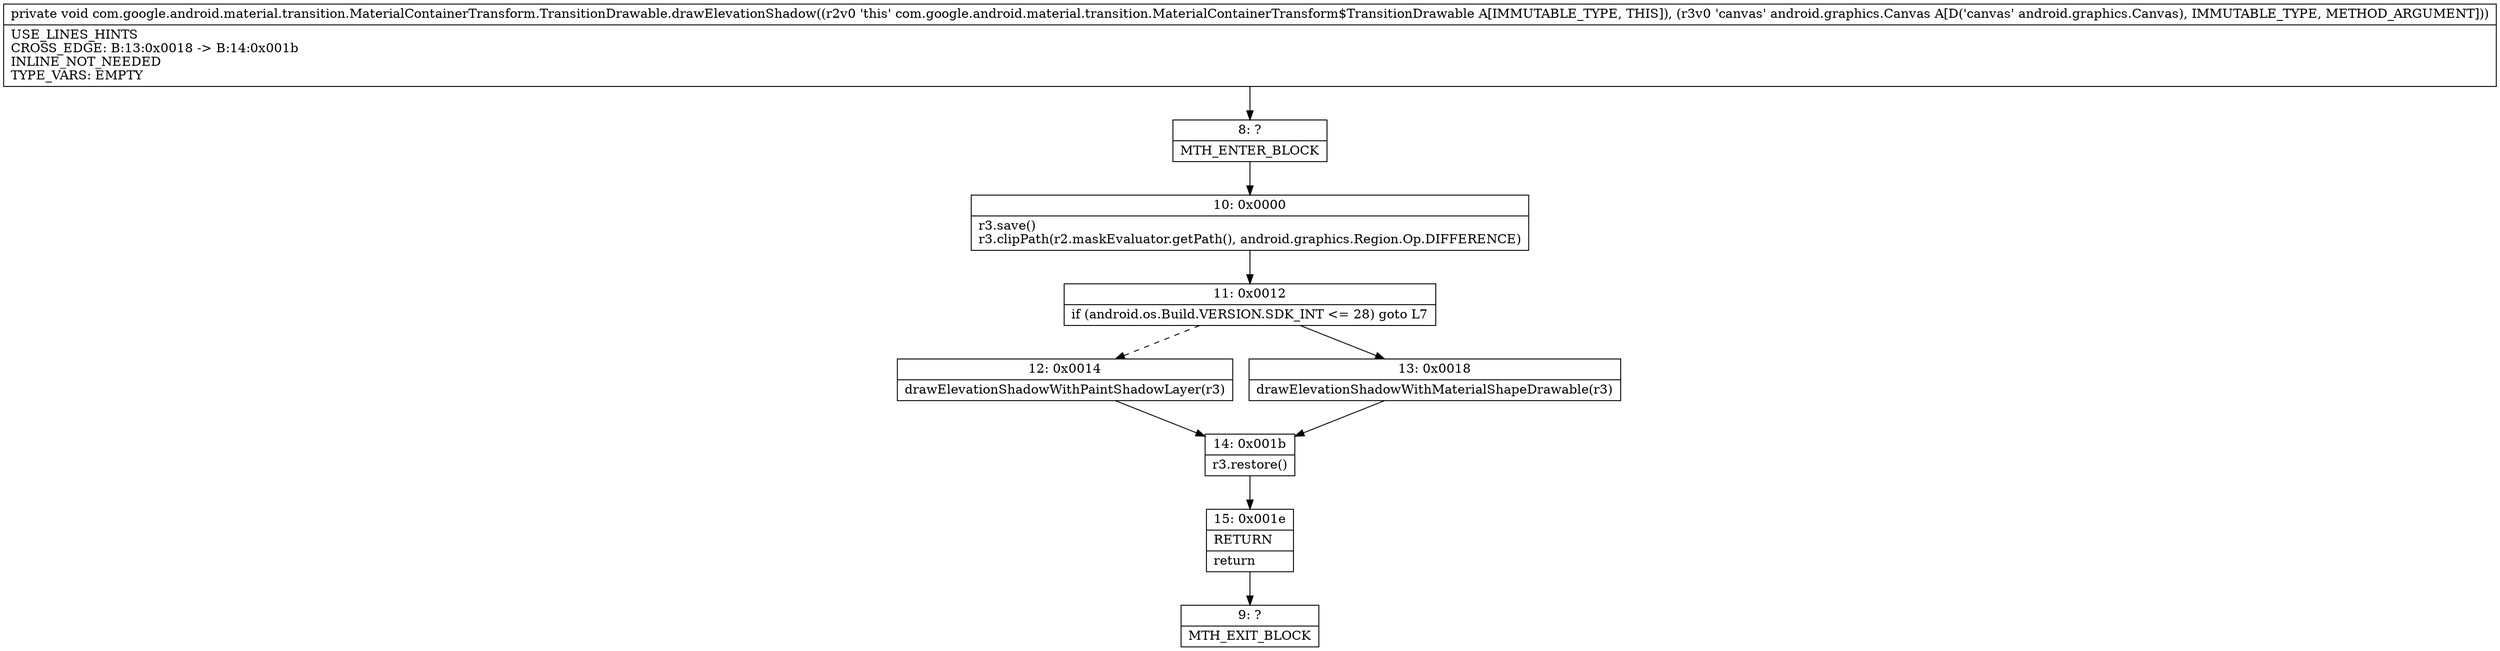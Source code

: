 digraph "CFG forcom.google.android.material.transition.MaterialContainerTransform.TransitionDrawable.drawElevationShadow(Landroid\/graphics\/Canvas;)V" {
Node_8 [shape=record,label="{8\:\ ?|MTH_ENTER_BLOCK\l}"];
Node_10 [shape=record,label="{10\:\ 0x0000|r3.save()\lr3.clipPath(r2.maskEvaluator.getPath(), android.graphics.Region.Op.DIFFERENCE)\l}"];
Node_11 [shape=record,label="{11\:\ 0x0012|if (android.os.Build.VERSION.SDK_INT \<= 28) goto L7\l}"];
Node_12 [shape=record,label="{12\:\ 0x0014|drawElevationShadowWithPaintShadowLayer(r3)\l}"];
Node_14 [shape=record,label="{14\:\ 0x001b|r3.restore()\l}"];
Node_15 [shape=record,label="{15\:\ 0x001e|RETURN\l|return\l}"];
Node_9 [shape=record,label="{9\:\ ?|MTH_EXIT_BLOCK\l}"];
Node_13 [shape=record,label="{13\:\ 0x0018|drawElevationShadowWithMaterialShapeDrawable(r3)\l}"];
MethodNode[shape=record,label="{private void com.google.android.material.transition.MaterialContainerTransform.TransitionDrawable.drawElevationShadow((r2v0 'this' com.google.android.material.transition.MaterialContainerTransform$TransitionDrawable A[IMMUTABLE_TYPE, THIS]), (r3v0 'canvas' android.graphics.Canvas A[D('canvas' android.graphics.Canvas), IMMUTABLE_TYPE, METHOD_ARGUMENT]))  | USE_LINES_HINTS\lCROSS_EDGE: B:13:0x0018 \-\> B:14:0x001b\lINLINE_NOT_NEEDED\lTYPE_VARS: EMPTY\l}"];
MethodNode -> Node_8;Node_8 -> Node_10;
Node_10 -> Node_11;
Node_11 -> Node_12[style=dashed];
Node_11 -> Node_13;
Node_12 -> Node_14;
Node_14 -> Node_15;
Node_15 -> Node_9;
Node_13 -> Node_14;
}

